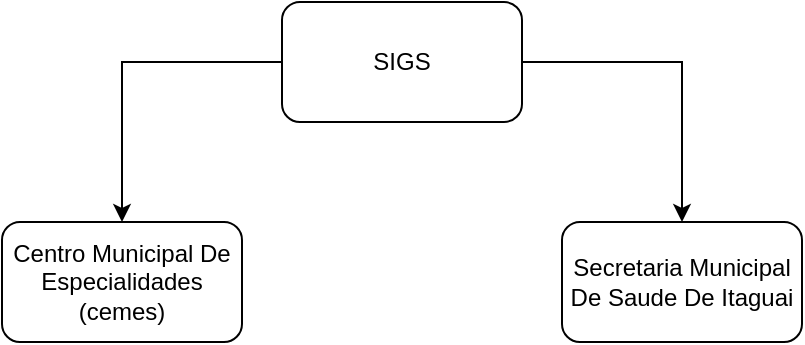 <mxfile version="24.8.6">
  <diagram name="Página-1" id="NHGASuxPpW9-wJPKQkz2">
    <mxGraphModel dx="1674" dy="780" grid="1" gridSize="10" guides="1" tooltips="1" connect="1" arrows="1" fold="1" page="1" pageScale="1" pageWidth="827" pageHeight="1169" math="0" shadow="0">
      <root>
        <mxCell id="0" />
        <mxCell id="1" parent="0" />
        <mxCell id="A1nOIWBz-jXoI9jTN1-2-4" style="edgeStyle=orthogonalEdgeStyle;rounded=0;orthogonalLoop=1;jettySize=auto;html=1;" edge="1" parent="1" source="A1nOIWBz-jXoI9jTN1-2-1" target="A1nOIWBz-jXoI9jTN1-2-2">
          <mxGeometry relative="1" as="geometry" />
        </mxCell>
        <mxCell id="A1nOIWBz-jXoI9jTN1-2-5" style="edgeStyle=orthogonalEdgeStyle;rounded=0;orthogonalLoop=1;jettySize=auto;html=1;" edge="1" parent="1" source="A1nOIWBz-jXoI9jTN1-2-1" target="A1nOIWBz-jXoI9jTN1-2-3">
          <mxGeometry relative="1" as="geometry" />
        </mxCell>
        <mxCell id="A1nOIWBz-jXoI9jTN1-2-1" value="SIGS" style="rounded=1;whiteSpace=wrap;html=1;" vertex="1" parent="1">
          <mxGeometry x="350" y="370" width="120" height="60" as="geometry" />
        </mxCell>
        <mxCell id="A1nOIWBz-jXoI9jTN1-2-2" value="Centro Municipal De Especialidades (cemes)" style="rounded=1;whiteSpace=wrap;html=1;" vertex="1" parent="1">
          <mxGeometry x="210" y="480" width="120" height="60" as="geometry" />
        </mxCell>
        <mxCell id="A1nOIWBz-jXoI9jTN1-2-3" value="Secretaria Municipal De Saude De Itaguai" style="rounded=1;whiteSpace=wrap;html=1;" vertex="1" parent="1">
          <mxGeometry x="490" y="480" width="120" height="60" as="geometry" />
        </mxCell>
      </root>
    </mxGraphModel>
  </diagram>
</mxfile>
